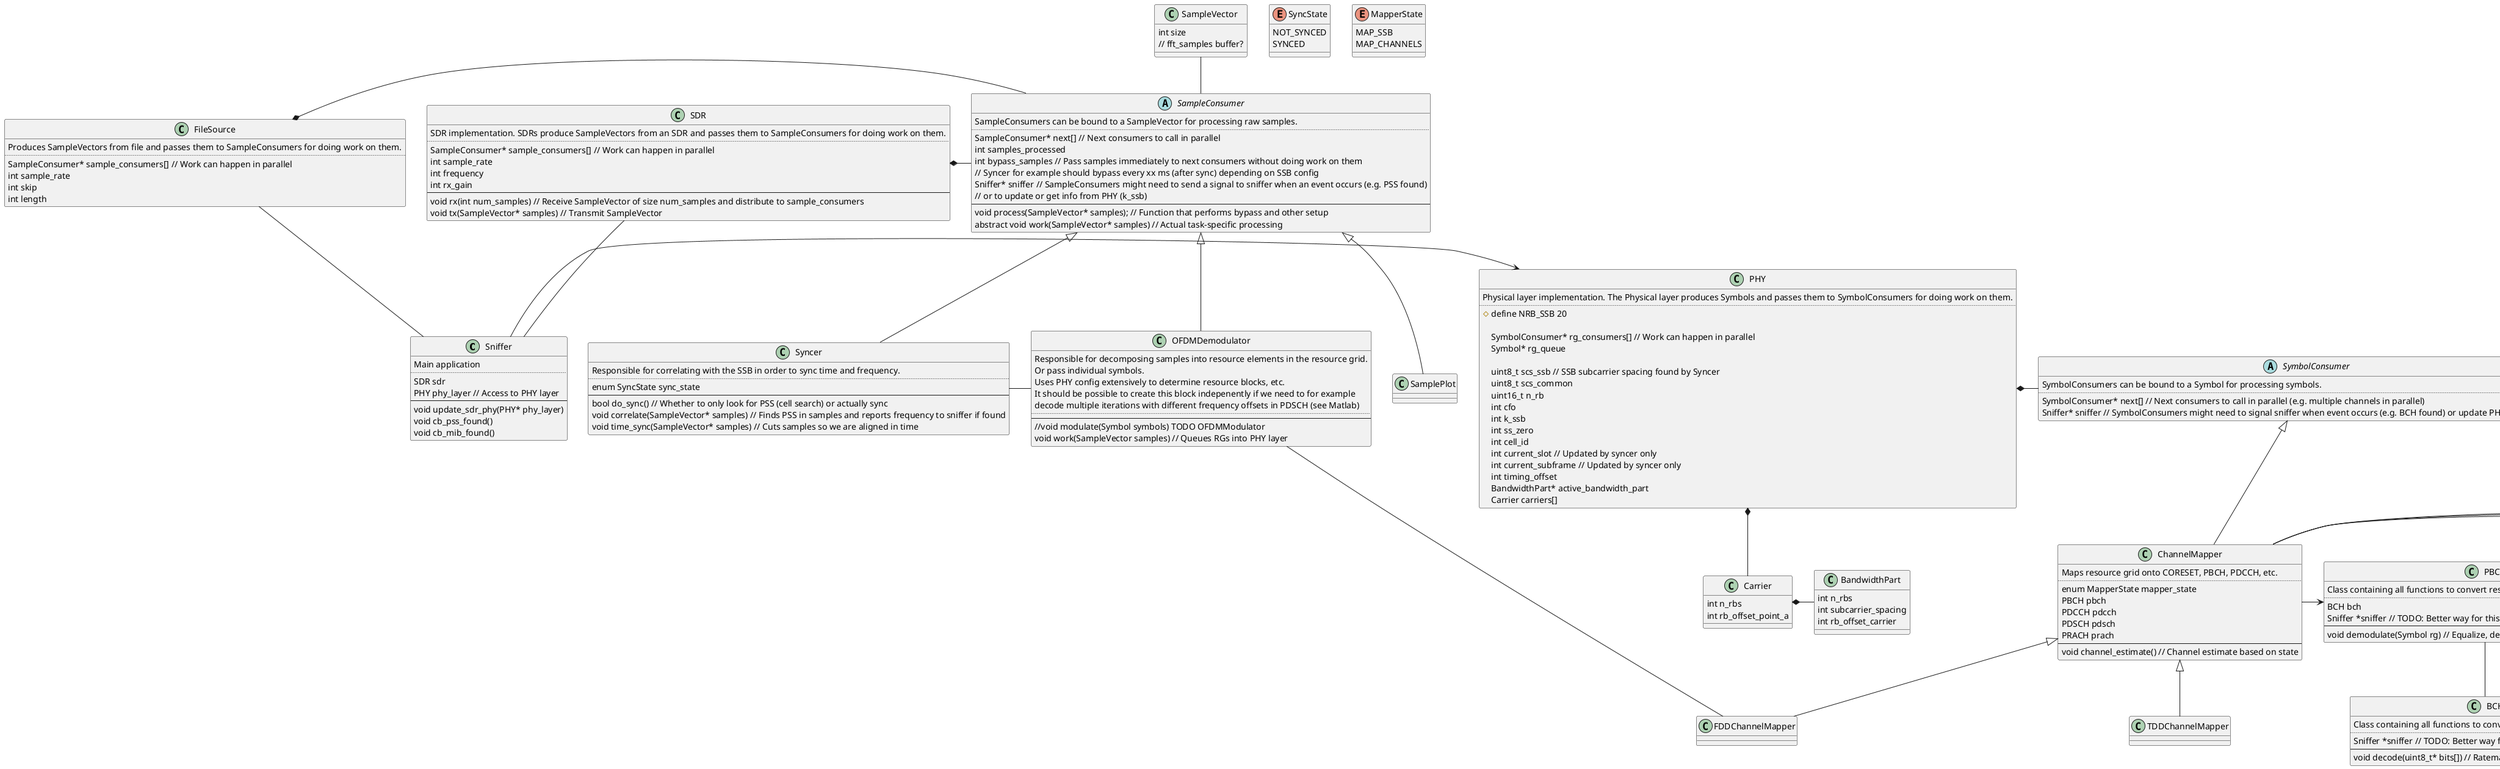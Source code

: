 @startuml

class Sniffer {
    Main application
    ..
    SDR sdr
    PHY phy_layer // Access to PHY layer
    --
    void update_sdr_phy(PHY* phy_layer)
    void cb_pss_found()
    void cb_mib_found()
}

class SDR {
    SDR implementation. SDRs produce SampleVectors from an SDR and passes them to SampleConsumers for doing work on them.
    ..
    SampleConsumer* sample_consumers[] // Work can happen in parallel
    int sample_rate
    int frequency
    int rx_gain
    --
    void rx(int num_samples) // Receive SampleVector of size num_samples and distribute to sample_consumers
    void tx(SampleVector* samples) // Transmit SampleVector
}

class FileSource {
    Produces SampleVectors from file and passes them to SampleConsumers for doing work on them.
    ..
    SampleConsumer* sample_consumers[] // Work can happen in parallel
    int sample_rate
    int skip
    int length
}

class PHY {
    Physical layer implementation. The Physical layer produces Symbols and passes them to SymbolConsumers for doing work on them.
    ..
    #define NRB_SSB 20

    SymbolConsumer* rg_consumers[] // Work can happen in parallel
    Symbol* rg_queue

    uint8_t scs_ssb // SSB subcarrier spacing found by Syncer
    uint8_t scs_common
    uint16_t n_rb
    int cfo
    int k_ssb
    int ss_zero
    int cell_id
    int current_slot // Updated by syncer only
    int current_subframe // Updated by syncer only
    int timing_offset
    BandwidthPart* active_bandwidth_part
    Carrier carriers[]
}

class BandwidthPart {
    int n_rbs
    int subcarrier_spacing
    int rb_offset_carrier
}

class Carrier {
    int n_rbs
    int rb_offset_point_a
}

class Syncer {
    Responsible for correlating with the SSB in order to sync time and frequency.
    ..
    enum SyncState sync_state
    --
    bool do_sync() // Whether to only look for PSS (cell search) or actually sync
    void correlate(SampleVector* samples) // Finds PSS in samples and reports frequency to sniffer if found
    void time_sync(SampleVector* samples) // Cuts samples so we are aligned in time
}

class OFDMDemodulator {
    Responsible for decomposing samples into resource elements in the resource grid.
    Or pass individual symbols.
    Uses PHY config extensively to determine resource blocks, etc.
    It should be possible to create this block indepenently if we need to for example
    decode multiple iterations with different frequency offsets in PDSCH (see Matlab)
    ..
    --
    //void modulate(Symbol symbols) TODO OFDMModulator
    void work(SampleVector samples) // Queues RGs into PHY layer
}

class SampleVector {
    int size
    // fft_samples buffer? 
}

abstract class SampleConsumer {
    SampleConsumers can be bound to a SampleVector for processing raw samples.
    ..
    SampleConsumer* next[] // Next consumers to call in parallel
    int samples_processed
    int bypass_samples // Pass samples immediately to next consumers without doing work on them
                       // Syncer for example should bypass every xx ms (after sync) depending on SSB config
    Sniffer* sniffer // SampleConsumers might need to send a signal to sniffer when an event occurs (e.g. PSS found)
                     // or to update or get info from PHY (k_ssb)
    --
    void process(SampleVector* samples); // Function that performs bypass and other setup
    abstract void work(SampleVector* samples) // Actual task-specific processing
}

abstract class SymbolConsumer {
    SymbolConsumers can be bound to a Symbol for processing symbols.
    ..
    SymbolConsumer* next[] // Next consumers to call in parallel (e.g. multiple channels in parallel)
    Sniffer* sniffer // SymbolConsumers might need to signal sniffer when event occurs (e.g. BCH found) or update PHY (setting in SIB1)
}

class ChannelMapper {
    Maps resource grid onto CORESET, PBCH, PDCCH, etc.
    ..
    enum MapperState mapper_state
    PBCH pbch
    PDCCH pdcch
    PDSCH pdsch
    PRACH prach
    --
    void channel_estimate() // Channel estimate based on state
}

class PBCH {
    Class containing all functions to convert resource elements into codeword bits.
    ..
    BCH bch
    Sniffer *sniffer // TODO: Better way for this? Need to pass MIB
    --
    void demodulate(Symbol rg) // Equalize, demodulate, pass to BCH
}

class BCH {
    Class containing all functions to convert codewords into data bits.
    ..
    Sniffer *sniffer // TODO: Better way for this? Need to pass MIB
    --
    void decode(uint8_t* bits[]) // Ratematching, polar decoding, crc
}

enum SyncState {
    NOT_SYNCED
    SYNCED
}

enum MapperState {
    MAP_SSB
    MAP_CHANNELS
}

together {
    class Sniffer
    class SDR
    class FileSource
}

Sniffer -up- SDR
Sniffer -up- FileSource
Sniffer -> PHY

PHY *-down- Carrier
PHY *- SymbolConsumer

SymbolConsumer <|-- ChannelMapper

Syncer - OFDMDemodulator

SampleConsumer <|-- Syncer
SampleConsumer <|-- OFDMDemodulator
SampleConsumer <|-- SamplePlot
SampleConsumer -up- SampleVector

SDR *- SampleConsumer
FileSource *- SampleConsumer

ChannelMapper -> PDSCH
ChannelMapper -> PBCH
ChannelMapper -> PDCCH
ChannelMapper -> PRACH

ChannelMapper <|-- FDDChannelMapper
ChannelMapper <|-- TDDChannelMapper

OFDMDemodulator - FDDChannelMapper

Carrier *- BandwidthPart

PBCH -down- BCH

@enduml
